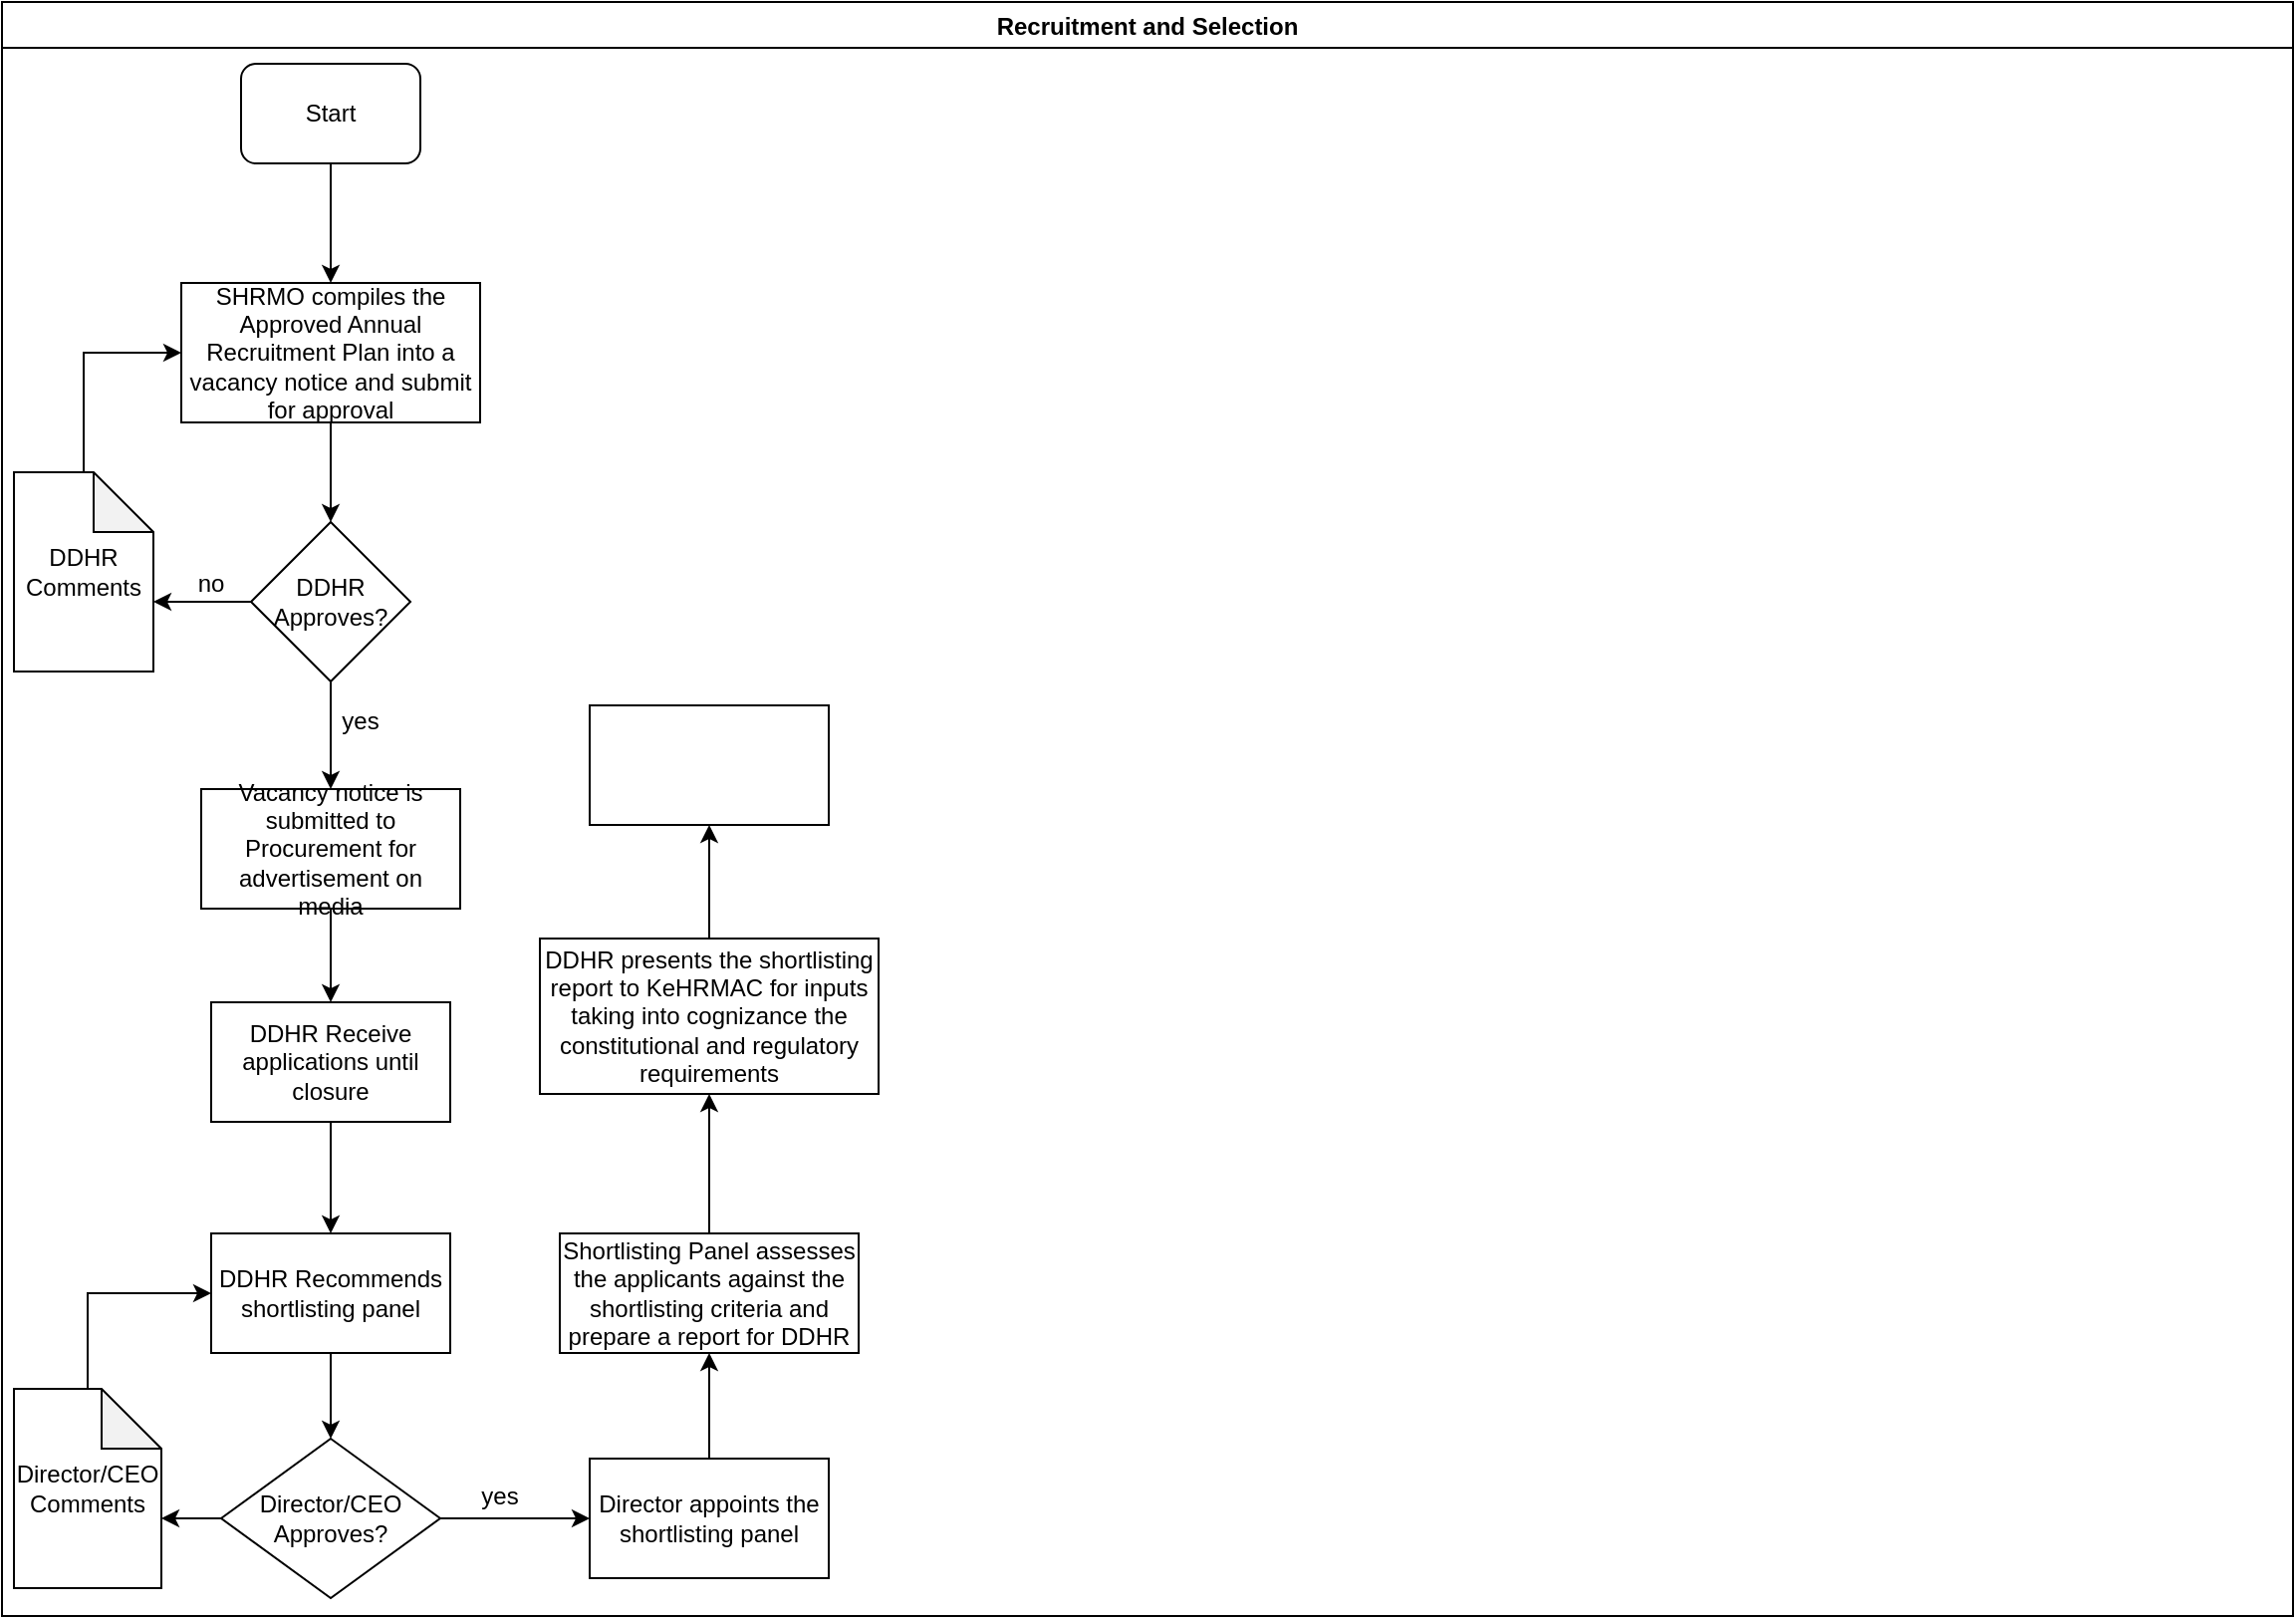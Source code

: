 <mxfile version="13.10.4" type="github">
  <diagram id="REOELQYu35U8tUqML4uu" name="Page-1">
    <mxGraphModel dx="1038" dy="547" grid="1" gridSize="10" guides="1" tooltips="1" connect="1" arrows="1" fold="1" page="1" pageScale="1" pageWidth="1169" pageHeight="827" math="0" shadow="0">
      <root>
        <mxCell id="0" />
        <mxCell id="1" parent="0" />
        <mxCell id="nr64mT80ZBLKgg4U0c5f-5" value="Recruitment and Selection" style="swimlane;" vertex="1" parent="1">
          <mxGeometry x="10" y="10" width="1150" height="810" as="geometry" />
        </mxCell>
        <mxCell id="nr64mT80ZBLKgg4U0c5f-6" value="Start" style="rounded=1;whiteSpace=wrap;html=1;" vertex="1" parent="nr64mT80ZBLKgg4U0c5f-5">
          <mxGeometry x="120" y="31" width="90" height="50" as="geometry" />
        </mxCell>
        <mxCell id="nr64mT80ZBLKgg4U0c5f-7" value="SHRMO compiles the Approved Annual Recruitment Plan into a vacancy notice and submit for approval" style="rounded=0;whiteSpace=wrap;html=1;" vertex="1" parent="nr64mT80ZBLKgg4U0c5f-5">
          <mxGeometry x="90" y="141" width="150" height="70" as="geometry" />
        </mxCell>
        <mxCell id="nr64mT80ZBLKgg4U0c5f-9" value="" style="edgeStyle=orthogonalEdgeStyle;rounded=0;orthogonalLoop=1;jettySize=auto;html=1;entryX=0.5;entryY=0;entryDx=0;entryDy=0;" edge="1" parent="nr64mT80ZBLKgg4U0c5f-5" source="nr64mT80ZBLKgg4U0c5f-6" target="nr64mT80ZBLKgg4U0c5f-7">
          <mxGeometry relative="1" as="geometry">
            <mxPoint x="165" y="156" as="targetPoint" />
          </mxGeometry>
        </mxCell>
        <mxCell id="nr64mT80ZBLKgg4U0c5f-12" value="DDHR Approves?" style="rhombus;whiteSpace=wrap;html=1;" vertex="1" parent="nr64mT80ZBLKgg4U0c5f-5">
          <mxGeometry x="125" y="261" width="80" height="80" as="geometry" />
        </mxCell>
        <mxCell id="nr64mT80ZBLKgg4U0c5f-11" value="" style="edgeStyle=orthogonalEdgeStyle;rounded=0;orthogonalLoop=1;jettySize=auto;html=1;entryX=0.5;entryY=0;entryDx=0;entryDy=0;" edge="1" parent="nr64mT80ZBLKgg4U0c5f-5" source="nr64mT80ZBLKgg4U0c5f-7" target="nr64mT80ZBLKgg4U0c5f-12">
          <mxGeometry relative="1" as="geometry">
            <mxPoint x="165" y="296" as="targetPoint" />
          </mxGeometry>
        </mxCell>
        <mxCell id="nr64mT80ZBLKgg4U0c5f-13" value="Vacancy notice is submitted to Procurement for advertisement on media" style="whiteSpace=wrap;html=1;" vertex="1" parent="nr64mT80ZBLKgg4U0c5f-5">
          <mxGeometry x="100" y="395" width="130" height="60" as="geometry" />
        </mxCell>
        <mxCell id="nr64mT80ZBLKgg4U0c5f-14" value="" style="edgeStyle=orthogonalEdgeStyle;rounded=0;orthogonalLoop=1;jettySize=auto;html=1;" edge="1" parent="nr64mT80ZBLKgg4U0c5f-5" source="nr64mT80ZBLKgg4U0c5f-12" target="nr64mT80ZBLKgg4U0c5f-13">
          <mxGeometry relative="1" as="geometry" />
        </mxCell>
        <mxCell id="nr64mT80ZBLKgg4U0c5f-15" value="yes" style="text;html=1;strokeColor=none;fillColor=none;align=center;verticalAlign=middle;whiteSpace=wrap;rounded=0;" vertex="1" parent="nr64mT80ZBLKgg4U0c5f-5">
          <mxGeometry x="160" y="351" width="40" height="20" as="geometry" />
        </mxCell>
        <mxCell id="nr64mT80ZBLKgg4U0c5f-18" value="DDHR Comments" style="shape=note;whiteSpace=wrap;html=1;backgroundOutline=1;darkOpacity=0.05;" vertex="1" parent="nr64mT80ZBLKgg4U0c5f-5">
          <mxGeometry x="6" y="236" width="70" height="100" as="geometry" />
        </mxCell>
        <mxCell id="nr64mT80ZBLKgg4U0c5f-17" value="" style="edgeStyle=orthogonalEdgeStyle;rounded=0;orthogonalLoop=1;jettySize=auto;html=1;entryX=0;entryY=0;entryDx=70;entryDy=65;entryPerimeter=0;" edge="1" parent="nr64mT80ZBLKgg4U0c5f-5" source="nr64mT80ZBLKgg4U0c5f-12" target="nr64mT80ZBLKgg4U0c5f-18">
          <mxGeometry relative="1" as="geometry">
            <mxPoint x="65" y="331" as="targetPoint" />
          </mxGeometry>
        </mxCell>
        <mxCell id="nr64mT80ZBLKgg4U0c5f-20" value="" style="edgeStyle=orthogonalEdgeStyle;rounded=0;orthogonalLoop=1;jettySize=auto;html=1;entryX=0;entryY=0.5;entryDx=0;entryDy=0;" edge="1" parent="nr64mT80ZBLKgg4U0c5f-5" source="nr64mT80ZBLKgg4U0c5f-18" target="nr64mT80ZBLKgg4U0c5f-7">
          <mxGeometry relative="1" as="geometry">
            <mxPoint x="41" y="166" as="targetPoint" />
            <Array as="points">
              <mxPoint x="41" y="176" />
            </Array>
          </mxGeometry>
        </mxCell>
        <mxCell id="nr64mT80ZBLKgg4U0c5f-21" value="no" style="text;html=1;strokeColor=none;fillColor=none;align=center;verticalAlign=middle;whiteSpace=wrap;rounded=0;" vertex="1" parent="nr64mT80ZBLKgg4U0c5f-5">
          <mxGeometry x="85" y="282" width="40" height="20" as="geometry" />
        </mxCell>
        <mxCell id="nr64mT80ZBLKgg4U0c5f-22" value="DDHR Receive applications until closure" style="whiteSpace=wrap;html=1;" vertex="1" parent="nr64mT80ZBLKgg4U0c5f-5">
          <mxGeometry x="105" y="502" width="120" height="60" as="geometry" />
        </mxCell>
        <mxCell id="nr64mT80ZBLKgg4U0c5f-23" value="" style="edgeStyle=orthogonalEdgeStyle;rounded=0;orthogonalLoop=1;jettySize=auto;html=1;" edge="1" parent="nr64mT80ZBLKgg4U0c5f-5" source="nr64mT80ZBLKgg4U0c5f-13" target="nr64mT80ZBLKgg4U0c5f-22">
          <mxGeometry relative="1" as="geometry" />
        </mxCell>
        <mxCell id="nr64mT80ZBLKgg4U0c5f-24" value="DDHR Recommends shortlisting panel" style="whiteSpace=wrap;html=1;" vertex="1" parent="nr64mT80ZBLKgg4U0c5f-5">
          <mxGeometry x="105" y="618" width="120" height="60" as="geometry" />
        </mxCell>
        <mxCell id="nr64mT80ZBLKgg4U0c5f-25" value="" style="edgeStyle=orthogonalEdgeStyle;rounded=0;orthogonalLoop=1;jettySize=auto;html=1;" edge="1" parent="nr64mT80ZBLKgg4U0c5f-5" source="nr64mT80ZBLKgg4U0c5f-22" target="nr64mT80ZBLKgg4U0c5f-24">
          <mxGeometry relative="1" as="geometry" />
        </mxCell>
        <mxCell id="nr64mT80ZBLKgg4U0c5f-26" value="Director/CEO Approves?" style="rhombus;whiteSpace=wrap;html=1;" vertex="1" parent="nr64mT80ZBLKgg4U0c5f-5">
          <mxGeometry x="110" y="721" width="110" height="80" as="geometry" />
        </mxCell>
        <mxCell id="nr64mT80ZBLKgg4U0c5f-27" value="" style="edgeStyle=orthogonalEdgeStyle;rounded=0;orthogonalLoop=1;jettySize=auto;html=1;" edge="1" parent="nr64mT80ZBLKgg4U0c5f-5" source="nr64mT80ZBLKgg4U0c5f-24" target="nr64mT80ZBLKgg4U0c5f-26">
          <mxGeometry relative="1" as="geometry" />
        </mxCell>
        <mxCell id="nr64mT80ZBLKgg4U0c5f-30" value="yes" style="text;html=1;strokeColor=none;fillColor=none;align=center;verticalAlign=middle;whiteSpace=wrap;rounded=0;" vertex="1" parent="nr64mT80ZBLKgg4U0c5f-5">
          <mxGeometry x="230" y="740" width="40" height="20" as="geometry" />
        </mxCell>
        <mxCell id="nr64mT80ZBLKgg4U0c5f-31" value="Director/CEO Comments" style="shape=note;whiteSpace=wrap;html=1;backgroundOutline=1;darkOpacity=0.05;" vertex="1" parent="nr64mT80ZBLKgg4U0c5f-5">
          <mxGeometry x="6" y="696" width="74" height="100" as="geometry" />
        </mxCell>
        <mxCell id="nr64mT80ZBLKgg4U0c5f-33" value="" style="edgeStyle=orthogonalEdgeStyle;rounded=0;orthogonalLoop=1;jettySize=auto;html=1;entryX=0;entryY=0;entryDx=74;entryDy=65;entryPerimeter=0;" edge="1" parent="nr64mT80ZBLKgg4U0c5f-5" source="nr64mT80ZBLKgg4U0c5f-26" target="nr64mT80ZBLKgg4U0c5f-31">
          <mxGeometry relative="1" as="geometry">
            <mxPoint x="30" y="761" as="targetPoint" />
          </mxGeometry>
        </mxCell>
        <mxCell id="nr64mT80ZBLKgg4U0c5f-35" value="" style="edgeStyle=orthogonalEdgeStyle;rounded=0;orthogonalLoop=1;jettySize=auto;html=1;entryX=0;entryY=0.5;entryDx=0;entryDy=0;" edge="1" parent="nr64mT80ZBLKgg4U0c5f-5" source="nr64mT80ZBLKgg4U0c5f-31" target="nr64mT80ZBLKgg4U0c5f-24">
          <mxGeometry relative="1" as="geometry">
            <mxPoint x="43" y="596" as="targetPoint" />
            <Array as="points">
              <mxPoint x="43" y="648" />
            </Array>
          </mxGeometry>
        </mxCell>
        <mxCell id="nr64mT80ZBLKgg4U0c5f-36" value="Shortlisting Panel assesses the applicants against the shortlisting criteria and prepare a report for DDHR" style="whiteSpace=wrap;html=1;" vertex="1" parent="nr64mT80ZBLKgg4U0c5f-5">
          <mxGeometry x="280" y="618" width="150" height="60" as="geometry" />
        </mxCell>
        <mxCell id="nr64mT80ZBLKgg4U0c5f-38" value="DDHR presents the shortlisting report to KeHRMAC for inputs taking into cognizance the constitutional and regulatory requirements" style="whiteSpace=wrap;html=1;" vertex="1" parent="nr64mT80ZBLKgg4U0c5f-5">
          <mxGeometry x="270" y="470" width="170" height="78" as="geometry" />
        </mxCell>
        <mxCell id="nr64mT80ZBLKgg4U0c5f-39" value="" style="edgeStyle=orthogonalEdgeStyle;rounded=0;orthogonalLoop=1;jettySize=auto;html=1;" edge="1" parent="nr64mT80ZBLKgg4U0c5f-5" source="nr64mT80ZBLKgg4U0c5f-36" target="nr64mT80ZBLKgg4U0c5f-38">
          <mxGeometry relative="1" as="geometry" />
        </mxCell>
        <mxCell id="nr64mT80ZBLKgg4U0c5f-40" value="" style="whiteSpace=wrap;html=1;" vertex="1" parent="nr64mT80ZBLKgg4U0c5f-5">
          <mxGeometry x="295" y="353" width="120" height="60" as="geometry" />
        </mxCell>
        <mxCell id="nr64mT80ZBLKgg4U0c5f-41" value="" style="edgeStyle=orthogonalEdgeStyle;rounded=0;orthogonalLoop=1;jettySize=auto;html=1;" edge="1" parent="nr64mT80ZBLKgg4U0c5f-5" source="nr64mT80ZBLKgg4U0c5f-38" target="nr64mT80ZBLKgg4U0c5f-40">
          <mxGeometry relative="1" as="geometry" />
        </mxCell>
        <mxCell id="nr64mT80ZBLKgg4U0c5f-37" value="" style="edgeStyle=orthogonalEdgeStyle;rounded=0;orthogonalLoop=1;jettySize=auto;html=1;" edge="1" parent="1" source="nr64mT80ZBLKgg4U0c5f-28" target="nr64mT80ZBLKgg4U0c5f-36">
          <mxGeometry relative="1" as="geometry" />
        </mxCell>
        <mxCell id="nr64mT80ZBLKgg4U0c5f-28" value="Director appoints the shortlisting panel" style="whiteSpace=wrap;html=1;" vertex="1" parent="1">
          <mxGeometry x="305" y="741" width="120" height="60" as="geometry" />
        </mxCell>
        <mxCell id="nr64mT80ZBLKgg4U0c5f-29" value="" style="edgeStyle=orthogonalEdgeStyle;rounded=0;orthogonalLoop=1;jettySize=auto;html=1;" edge="1" parent="1" source="nr64mT80ZBLKgg4U0c5f-26" target="nr64mT80ZBLKgg4U0c5f-28">
          <mxGeometry relative="1" as="geometry" />
        </mxCell>
      </root>
    </mxGraphModel>
  </diagram>
</mxfile>
